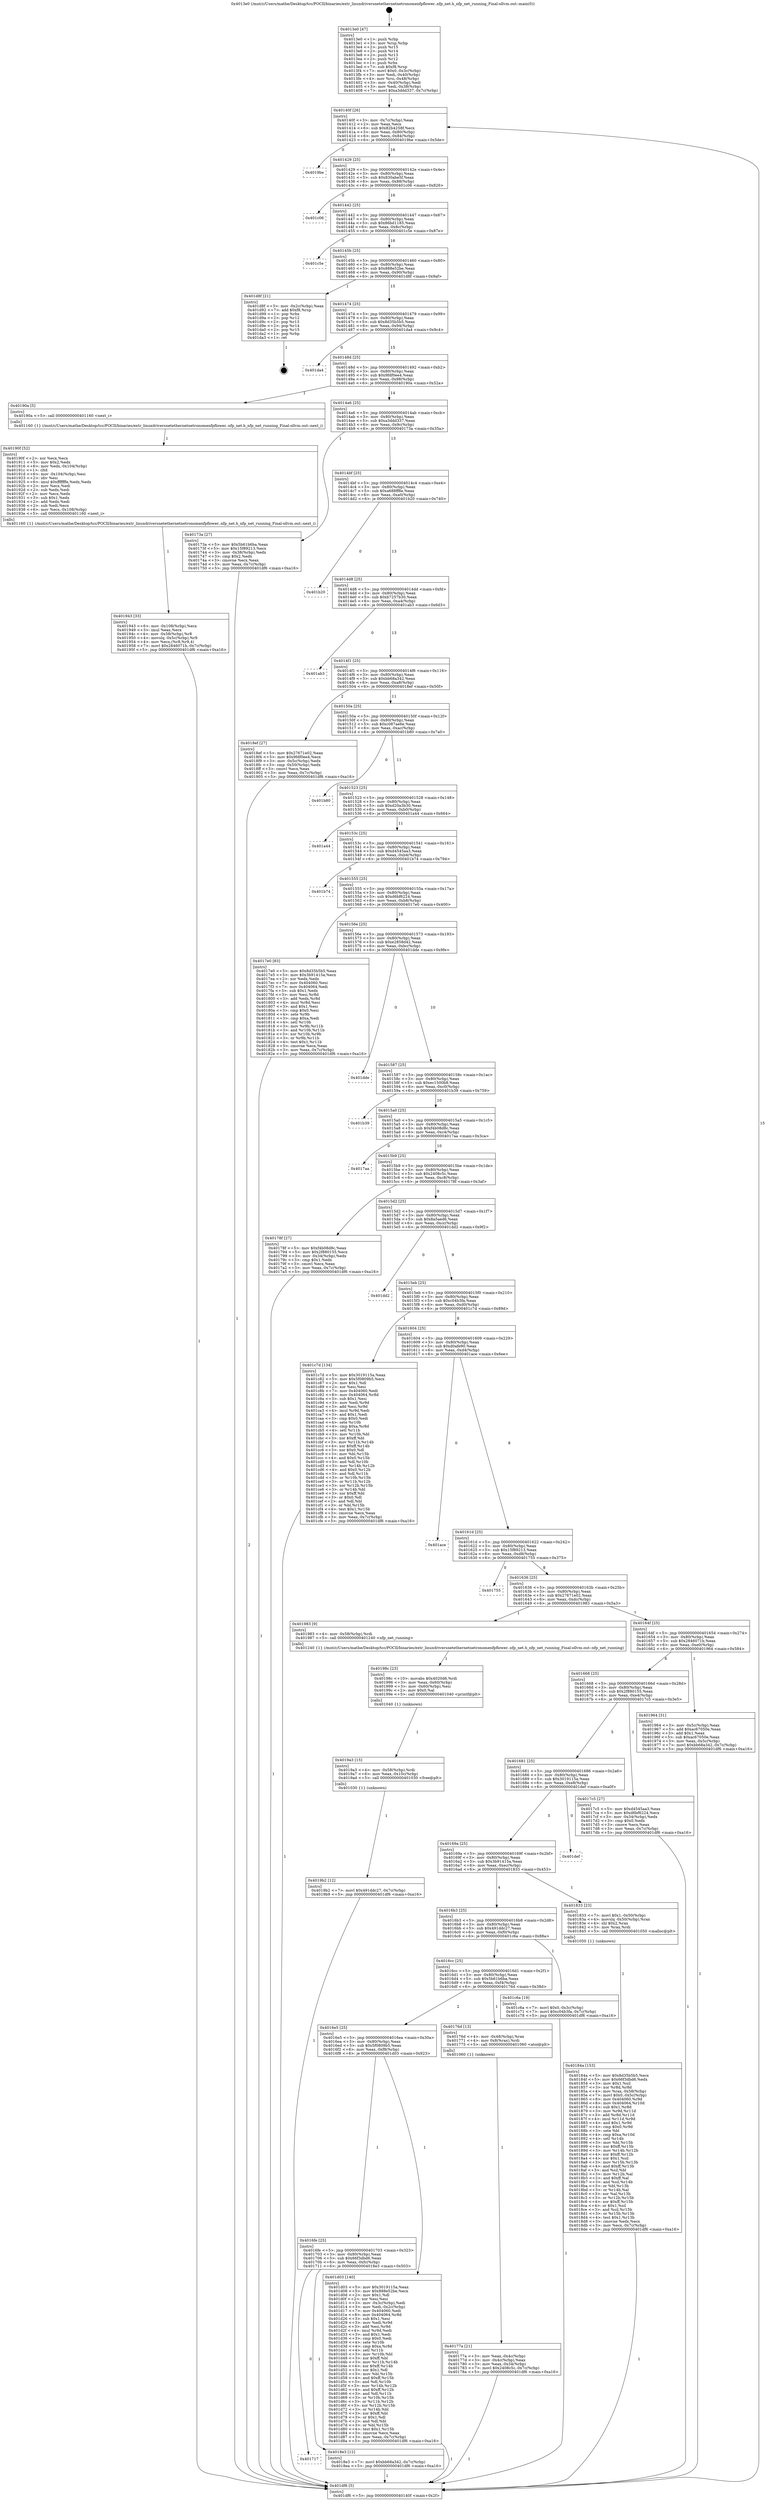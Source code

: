 digraph "0x4013e0" {
  label = "0x4013e0 (/mnt/c/Users/mathe/Desktop/tcc/POCII/binaries/extr_linuxdriversnetethernetnetronomenfpflower..nfp_net.h_nfp_net_running_Final-ollvm.out::main(0))"
  labelloc = "t"
  node[shape=record]

  Entry [label="",width=0.3,height=0.3,shape=circle,fillcolor=black,style=filled]
  "0x40140f" [label="{
     0x40140f [26]\l
     | [instrs]\l
     &nbsp;&nbsp;0x40140f \<+3\>: mov -0x7c(%rbp),%eax\l
     &nbsp;&nbsp;0x401412 \<+2\>: mov %eax,%ecx\l
     &nbsp;&nbsp;0x401414 \<+6\>: sub $0x82b4258f,%ecx\l
     &nbsp;&nbsp;0x40141a \<+3\>: mov %eax,-0x80(%rbp)\l
     &nbsp;&nbsp;0x40141d \<+6\>: mov %ecx,-0x84(%rbp)\l
     &nbsp;&nbsp;0x401423 \<+6\>: je 00000000004019be \<main+0x5de\>\l
  }"]
  "0x4019be" [label="{
     0x4019be\l
  }", style=dashed]
  "0x401429" [label="{
     0x401429 [25]\l
     | [instrs]\l
     &nbsp;&nbsp;0x401429 \<+5\>: jmp 000000000040142e \<main+0x4e\>\l
     &nbsp;&nbsp;0x40142e \<+3\>: mov -0x80(%rbp),%eax\l
     &nbsp;&nbsp;0x401431 \<+5\>: sub $0x830abe5f,%eax\l
     &nbsp;&nbsp;0x401436 \<+6\>: mov %eax,-0x88(%rbp)\l
     &nbsp;&nbsp;0x40143c \<+6\>: je 0000000000401c06 \<main+0x826\>\l
  }"]
  Exit [label="",width=0.3,height=0.3,shape=circle,fillcolor=black,style=filled,peripheries=2]
  "0x401c06" [label="{
     0x401c06\l
  }", style=dashed]
  "0x401442" [label="{
     0x401442 [25]\l
     | [instrs]\l
     &nbsp;&nbsp;0x401442 \<+5\>: jmp 0000000000401447 \<main+0x67\>\l
     &nbsp;&nbsp;0x401447 \<+3\>: mov -0x80(%rbp),%eax\l
     &nbsp;&nbsp;0x40144a \<+5\>: sub $0x86bd1185,%eax\l
     &nbsp;&nbsp;0x40144f \<+6\>: mov %eax,-0x8c(%rbp)\l
     &nbsp;&nbsp;0x401455 \<+6\>: je 0000000000401c5e \<main+0x87e\>\l
  }"]
  "0x4019b2" [label="{
     0x4019b2 [12]\l
     | [instrs]\l
     &nbsp;&nbsp;0x4019b2 \<+7\>: movl $0x491ddc27,-0x7c(%rbp)\l
     &nbsp;&nbsp;0x4019b9 \<+5\>: jmp 0000000000401df6 \<main+0xa16\>\l
  }"]
  "0x401c5e" [label="{
     0x401c5e\l
  }", style=dashed]
  "0x40145b" [label="{
     0x40145b [25]\l
     | [instrs]\l
     &nbsp;&nbsp;0x40145b \<+5\>: jmp 0000000000401460 \<main+0x80\>\l
     &nbsp;&nbsp;0x401460 \<+3\>: mov -0x80(%rbp),%eax\l
     &nbsp;&nbsp;0x401463 \<+5\>: sub $0x888e52be,%eax\l
     &nbsp;&nbsp;0x401468 \<+6\>: mov %eax,-0x90(%rbp)\l
     &nbsp;&nbsp;0x40146e \<+6\>: je 0000000000401d8f \<main+0x9af\>\l
  }"]
  "0x4019a3" [label="{
     0x4019a3 [15]\l
     | [instrs]\l
     &nbsp;&nbsp;0x4019a3 \<+4\>: mov -0x58(%rbp),%rdi\l
     &nbsp;&nbsp;0x4019a7 \<+6\>: mov %eax,-0x10c(%rbp)\l
     &nbsp;&nbsp;0x4019ad \<+5\>: call 0000000000401030 \<free@plt\>\l
     | [calls]\l
     &nbsp;&nbsp;0x401030 \{1\} (unknown)\l
  }"]
  "0x401d8f" [label="{
     0x401d8f [21]\l
     | [instrs]\l
     &nbsp;&nbsp;0x401d8f \<+3\>: mov -0x2c(%rbp),%eax\l
     &nbsp;&nbsp;0x401d92 \<+7\>: add $0xf8,%rsp\l
     &nbsp;&nbsp;0x401d99 \<+1\>: pop %rbx\l
     &nbsp;&nbsp;0x401d9a \<+2\>: pop %r12\l
     &nbsp;&nbsp;0x401d9c \<+2\>: pop %r13\l
     &nbsp;&nbsp;0x401d9e \<+2\>: pop %r14\l
     &nbsp;&nbsp;0x401da0 \<+2\>: pop %r15\l
     &nbsp;&nbsp;0x401da2 \<+1\>: pop %rbp\l
     &nbsp;&nbsp;0x401da3 \<+1\>: ret\l
  }"]
  "0x401474" [label="{
     0x401474 [25]\l
     | [instrs]\l
     &nbsp;&nbsp;0x401474 \<+5\>: jmp 0000000000401479 \<main+0x99\>\l
     &nbsp;&nbsp;0x401479 \<+3\>: mov -0x80(%rbp),%eax\l
     &nbsp;&nbsp;0x40147c \<+5\>: sub $0x8d35b5b5,%eax\l
     &nbsp;&nbsp;0x401481 \<+6\>: mov %eax,-0x94(%rbp)\l
     &nbsp;&nbsp;0x401487 \<+6\>: je 0000000000401da4 \<main+0x9c4\>\l
  }"]
  "0x40198c" [label="{
     0x40198c [23]\l
     | [instrs]\l
     &nbsp;&nbsp;0x40198c \<+10\>: movabs $0x4020d6,%rdi\l
     &nbsp;&nbsp;0x401996 \<+3\>: mov %eax,-0x60(%rbp)\l
     &nbsp;&nbsp;0x401999 \<+3\>: mov -0x60(%rbp),%esi\l
     &nbsp;&nbsp;0x40199c \<+2\>: mov $0x0,%al\l
     &nbsp;&nbsp;0x40199e \<+5\>: call 0000000000401040 \<printf@plt\>\l
     | [calls]\l
     &nbsp;&nbsp;0x401040 \{1\} (unknown)\l
  }"]
  "0x401da4" [label="{
     0x401da4\l
  }", style=dashed]
  "0x40148d" [label="{
     0x40148d [25]\l
     | [instrs]\l
     &nbsp;&nbsp;0x40148d \<+5\>: jmp 0000000000401492 \<main+0xb2\>\l
     &nbsp;&nbsp;0x401492 \<+3\>: mov -0x80(%rbp),%eax\l
     &nbsp;&nbsp;0x401495 \<+5\>: sub $0x9fdf0ee4,%eax\l
     &nbsp;&nbsp;0x40149a \<+6\>: mov %eax,-0x98(%rbp)\l
     &nbsp;&nbsp;0x4014a0 \<+6\>: je 000000000040190a \<main+0x52a\>\l
  }"]
  "0x401943" [label="{
     0x401943 [33]\l
     | [instrs]\l
     &nbsp;&nbsp;0x401943 \<+6\>: mov -0x108(%rbp),%ecx\l
     &nbsp;&nbsp;0x401949 \<+3\>: imul %eax,%ecx\l
     &nbsp;&nbsp;0x40194c \<+4\>: mov -0x58(%rbp),%r8\l
     &nbsp;&nbsp;0x401950 \<+4\>: movslq -0x5c(%rbp),%r9\l
     &nbsp;&nbsp;0x401954 \<+4\>: mov %ecx,(%r8,%r9,4)\l
     &nbsp;&nbsp;0x401958 \<+7\>: movl $0x2846071b,-0x7c(%rbp)\l
     &nbsp;&nbsp;0x40195f \<+5\>: jmp 0000000000401df6 \<main+0xa16\>\l
  }"]
  "0x40190a" [label="{
     0x40190a [5]\l
     | [instrs]\l
     &nbsp;&nbsp;0x40190a \<+5\>: call 0000000000401160 \<next_i\>\l
     | [calls]\l
     &nbsp;&nbsp;0x401160 \{1\} (/mnt/c/Users/mathe/Desktop/tcc/POCII/binaries/extr_linuxdriversnetethernetnetronomenfpflower..nfp_net.h_nfp_net_running_Final-ollvm.out::next_i)\l
  }"]
  "0x4014a6" [label="{
     0x4014a6 [25]\l
     | [instrs]\l
     &nbsp;&nbsp;0x4014a6 \<+5\>: jmp 00000000004014ab \<main+0xcb\>\l
     &nbsp;&nbsp;0x4014ab \<+3\>: mov -0x80(%rbp),%eax\l
     &nbsp;&nbsp;0x4014ae \<+5\>: sub $0xa3ddd337,%eax\l
     &nbsp;&nbsp;0x4014b3 \<+6\>: mov %eax,-0x9c(%rbp)\l
     &nbsp;&nbsp;0x4014b9 \<+6\>: je 000000000040173a \<main+0x35a\>\l
  }"]
  "0x40190f" [label="{
     0x40190f [52]\l
     | [instrs]\l
     &nbsp;&nbsp;0x40190f \<+2\>: xor %ecx,%ecx\l
     &nbsp;&nbsp;0x401911 \<+5\>: mov $0x2,%edx\l
     &nbsp;&nbsp;0x401916 \<+6\>: mov %edx,-0x104(%rbp)\l
     &nbsp;&nbsp;0x40191c \<+1\>: cltd\l
     &nbsp;&nbsp;0x40191d \<+6\>: mov -0x104(%rbp),%esi\l
     &nbsp;&nbsp;0x401923 \<+2\>: idiv %esi\l
     &nbsp;&nbsp;0x401925 \<+6\>: imul $0xfffffffe,%edx,%edx\l
     &nbsp;&nbsp;0x40192b \<+2\>: mov %ecx,%edi\l
     &nbsp;&nbsp;0x40192d \<+2\>: sub %edx,%edi\l
     &nbsp;&nbsp;0x40192f \<+2\>: mov %ecx,%edx\l
     &nbsp;&nbsp;0x401931 \<+3\>: sub $0x1,%edx\l
     &nbsp;&nbsp;0x401934 \<+2\>: add %edx,%edi\l
     &nbsp;&nbsp;0x401936 \<+2\>: sub %edi,%ecx\l
     &nbsp;&nbsp;0x401938 \<+6\>: mov %ecx,-0x108(%rbp)\l
     &nbsp;&nbsp;0x40193e \<+5\>: call 0000000000401160 \<next_i\>\l
     | [calls]\l
     &nbsp;&nbsp;0x401160 \{1\} (/mnt/c/Users/mathe/Desktop/tcc/POCII/binaries/extr_linuxdriversnetethernetnetronomenfpflower..nfp_net.h_nfp_net_running_Final-ollvm.out::next_i)\l
  }"]
  "0x40173a" [label="{
     0x40173a [27]\l
     | [instrs]\l
     &nbsp;&nbsp;0x40173a \<+5\>: mov $0x5b61b6ba,%eax\l
     &nbsp;&nbsp;0x40173f \<+5\>: mov $0x15f89213,%ecx\l
     &nbsp;&nbsp;0x401744 \<+3\>: mov -0x38(%rbp),%edx\l
     &nbsp;&nbsp;0x401747 \<+3\>: cmp $0x2,%edx\l
     &nbsp;&nbsp;0x40174a \<+3\>: cmovne %ecx,%eax\l
     &nbsp;&nbsp;0x40174d \<+3\>: mov %eax,-0x7c(%rbp)\l
     &nbsp;&nbsp;0x401750 \<+5\>: jmp 0000000000401df6 \<main+0xa16\>\l
  }"]
  "0x4014bf" [label="{
     0x4014bf [25]\l
     | [instrs]\l
     &nbsp;&nbsp;0x4014bf \<+5\>: jmp 00000000004014c4 \<main+0xe4\>\l
     &nbsp;&nbsp;0x4014c4 \<+3\>: mov -0x80(%rbp),%eax\l
     &nbsp;&nbsp;0x4014c7 \<+5\>: sub $0xa688ff8e,%eax\l
     &nbsp;&nbsp;0x4014cc \<+6\>: mov %eax,-0xa0(%rbp)\l
     &nbsp;&nbsp;0x4014d2 \<+6\>: je 0000000000401b20 \<main+0x740\>\l
  }"]
  "0x401df6" [label="{
     0x401df6 [5]\l
     | [instrs]\l
     &nbsp;&nbsp;0x401df6 \<+5\>: jmp 000000000040140f \<main+0x2f\>\l
  }"]
  "0x4013e0" [label="{
     0x4013e0 [47]\l
     | [instrs]\l
     &nbsp;&nbsp;0x4013e0 \<+1\>: push %rbp\l
     &nbsp;&nbsp;0x4013e1 \<+3\>: mov %rsp,%rbp\l
     &nbsp;&nbsp;0x4013e4 \<+2\>: push %r15\l
     &nbsp;&nbsp;0x4013e6 \<+2\>: push %r14\l
     &nbsp;&nbsp;0x4013e8 \<+2\>: push %r13\l
     &nbsp;&nbsp;0x4013ea \<+2\>: push %r12\l
     &nbsp;&nbsp;0x4013ec \<+1\>: push %rbx\l
     &nbsp;&nbsp;0x4013ed \<+7\>: sub $0xf8,%rsp\l
     &nbsp;&nbsp;0x4013f4 \<+7\>: movl $0x0,-0x3c(%rbp)\l
     &nbsp;&nbsp;0x4013fb \<+3\>: mov %edi,-0x40(%rbp)\l
     &nbsp;&nbsp;0x4013fe \<+4\>: mov %rsi,-0x48(%rbp)\l
     &nbsp;&nbsp;0x401402 \<+3\>: mov -0x40(%rbp),%edi\l
     &nbsp;&nbsp;0x401405 \<+3\>: mov %edi,-0x38(%rbp)\l
     &nbsp;&nbsp;0x401408 \<+7\>: movl $0xa3ddd337,-0x7c(%rbp)\l
  }"]
  "0x401717" [label="{
     0x401717\l
  }", style=dashed]
  "0x401b20" [label="{
     0x401b20\l
  }", style=dashed]
  "0x4014d8" [label="{
     0x4014d8 [25]\l
     | [instrs]\l
     &nbsp;&nbsp;0x4014d8 \<+5\>: jmp 00000000004014dd \<main+0xfd\>\l
     &nbsp;&nbsp;0x4014dd \<+3\>: mov -0x80(%rbp),%eax\l
     &nbsp;&nbsp;0x4014e0 \<+5\>: sub $0xb7257b30,%eax\l
     &nbsp;&nbsp;0x4014e5 \<+6\>: mov %eax,-0xa4(%rbp)\l
     &nbsp;&nbsp;0x4014eb \<+6\>: je 0000000000401ab3 \<main+0x6d3\>\l
  }"]
  "0x4018e3" [label="{
     0x4018e3 [12]\l
     | [instrs]\l
     &nbsp;&nbsp;0x4018e3 \<+7\>: movl $0xbb68a342,-0x7c(%rbp)\l
     &nbsp;&nbsp;0x4018ea \<+5\>: jmp 0000000000401df6 \<main+0xa16\>\l
  }"]
  "0x401ab3" [label="{
     0x401ab3\l
  }", style=dashed]
  "0x4014f1" [label="{
     0x4014f1 [25]\l
     | [instrs]\l
     &nbsp;&nbsp;0x4014f1 \<+5\>: jmp 00000000004014f6 \<main+0x116\>\l
     &nbsp;&nbsp;0x4014f6 \<+3\>: mov -0x80(%rbp),%eax\l
     &nbsp;&nbsp;0x4014f9 \<+5\>: sub $0xbb68a342,%eax\l
     &nbsp;&nbsp;0x4014fe \<+6\>: mov %eax,-0xa8(%rbp)\l
     &nbsp;&nbsp;0x401504 \<+6\>: je 00000000004018ef \<main+0x50f\>\l
  }"]
  "0x4016fe" [label="{
     0x4016fe [25]\l
     | [instrs]\l
     &nbsp;&nbsp;0x4016fe \<+5\>: jmp 0000000000401703 \<main+0x323\>\l
     &nbsp;&nbsp;0x401703 \<+3\>: mov -0x80(%rbp),%eax\l
     &nbsp;&nbsp;0x401706 \<+5\>: sub $0x66f3dbd6,%eax\l
     &nbsp;&nbsp;0x40170b \<+6\>: mov %eax,-0xfc(%rbp)\l
     &nbsp;&nbsp;0x401711 \<+6\>: je 00000000004018e3 \<main+0x503\>\l
  }"]
  "0x4018ef" [label="{
     0x4018ef [27]\l
     | [instrs]\l
     &nbsp;&nbsp;0x4018ef \<+5\>: mov $0x27671e02,%eax\l
     &nbsp;&nbsp;0x4018f4 \<+5\>: mov $0x9fdf0ee4,%ecx\l
     &nbsp;&nbsp;0x4018f9 \<+3\>: mov -0x5c(%rbp),%edx\l
     &nbsp;&nbsp;0x4018fc \<+3\>: cmp -0x50(%rbp),%edx\l
     &nbsp;&nbsp;0x4018ff \<+3\>: cmovl %ecx,%eax\l
     &nbsp;&nbsp;0x401902 \<+3\>: mov %eax,-0x7c(%rbp)\l
     &nbsp;&nbsp;0x401905 \<+5\>: jmp 0000000000401df6 \<main+0xa16\>\l
  }"]
  "0x40150a" [label="{
     0x40150a [25]\l
     | [instrs]\l
     &nbsp;&nbsp;0x40150a \<+5\>: jmp 000000000040150f \<main+0x12f\>\l
     &nbsp;&nbsp;0x40150f \<+3\>: mov -0x80(%rbp),%eax\l
     &nbsp;&nbsp;0x401512 \<+5\>: sub $0xc087ae6e,%eax\l
     &nbsp;&nbsp;0x401517 \<+6\>: mov %eax,-0xac(%rbp)\l
     &nbsp;&nbsp;0x40151d \<+6\>: je 0000000000401b80 \<main+0x7a0\>\l
  }"]
  "0x401d03" [label="{
     0x401d03 [140]\l
     | [instrs]\l
     &nbsp;&nbsp;0x401d03 \<+5\>: mov $0x3019115a,%eax\l
     &nbsp;&nbsp;0x401d08 \<+5\>: mov $0x888e52be,%ecx\l
     &nbsp;&nbsp;0x401d0d \<+2\>: mov $0x1,%dl\l
     &nbsp;&nbsp;0x401d0f \<+2\>: xor %esi,%esi\l
     &nbsp;&nbsp;0x401d11 \<+3\>: mov -0x3c(%rbp),%edi\l
     &nbsp;&nbsp;0x401d14 \<+3\>: mov %edi,-0x2c(%rbp)\l
     &nbsp;&nbsp;0x401d17 \<+7\>: mov 0x404060,%edi\l
     &nbsp;&nbsp;0x401d1e \<+8\>: mov 0x404064,%r8d\l
     &nbsp;&nbsp;0x401d26 \<+3\>: sub $0x1,%esi\l
     &nbsp;&nbsp;0x401d29 \<+3\>: mov %edi,%r9d\l
     &nbsp;&nbsp;0x401d2c \<+3\>: add %esi,%r9d\l
     &nbsp;&nbsp;0x401d2f \<+4\>: imul %r9d,%edi\l
     &nbsp;&nbsp;0x401d33 \<+3\>: and $0x1,%edi\l
     &nbsp;&nbsp;0x401d36 \<+3\>: cmp $0x0,%edi\l
     &nbsp;&nbsp;0x401d39 \<+4\>: sete %r10b\l
     &nbsp;&nbsp;0x401d3d \<+4\>: cmp $0xa,%r8d\l
     &nbsp;&nbsp;0x401d41 \<+4\>: setl %r11b\l
     &nbsp;&nbsp;0x401d45 \<+3\>: mov %r10b,%bl\l
     &nbsp;&nbsp;0x401d48 \<+3\>: xor $0xff,%bl\l
     &nbsp;&nbsp;0x401d4b \<+3\>: mov %r11b,%r14b\l
     &nbsp;&nbsp;0x401d4e \<+4\>: xor $0xff,%r14b\l
     &nbsp;&nbsp;0x401d52 \<+3\>: xor $0x1,%dl\l
     &nbsp;&nbsp;0x401d55 \<+3\>: mov %bl,%r15b\l
     &nbsp;&nbsp;0x401d58 \<+4\>: and $0xff,%r15b\l
     &nbsp;&nbsp;0x401d5c \<+3\>: and %dl,%r10b\l
     &nbsp;&nbsp;0x401d5f \<+3\>: mov %r14b,%r12b\l
     &nbsp;&nbsp;0x401d62 \<+4\>: and $0xff,%r12b\l
     &nbsp;&nbsp;0x401d66 \<+3\>: and %dl,%r11b\l
     &nbsp;&nbsp;0x401d69 \<+3\>: or %r10b,%r15b\l
     &nbsp;&nbsp;0x401d6c \<+3\>: or %r11b,%r12b\l
     &nbsp;&nbsp;0x401d6f \<+3\>: xor %r12b,%r15b\l
     &nbsp;&nbsp;0x401d72 \<+3\>: or %r14b,%bl\l
     &nbsp;&nbsp;0x401d75 \<+3\>: xor $0xff,%bl\l
     &nbsp;&nbsp;0x401d78 \<+3\>: or $0x1,%dl\l
     &nbsp;&nbsp;0x401d7b \<+2\>: and %dl,%bl\l
     &nbsp;&nbsp;0x401d7d \<+3\>: or %bl,%r15b\l
     &nbsp;&nbsp;0x401d80 \<+4\>: test $0x1,%r15b\l
     &nbsp;&nbsp;0x401d84 \<+3\>: cmovne %ecx,%eax\l
     &nbsp;&nbsp;0x401d87 \<+3\>: mov %eax,-0x7c(%rbp)\l
     &nbsp;&nbsp;0x401d8a \<+5\>: jmp 0000000000401df6 \<main+0xa16\>\l
  }"]
  "0x401b80" [label="{
     0x401b80\l
  }", style=dashed]
  "0x401523" [label="{
     0x401523 [25]\l
     | [instrs]\l
     &nbsp;&nbsp;0x401523 \<+5\>: jmp 0000000000401528 \<main+0x148\>\l
     &nbsp;&nbsp;0x401528 \<+3\>: mov -0x80(%rbp),%eax\l
     &nbsp;&nbsp;0x40152b \<+5\>: sub $0xd20a3b30,%eax\l
     &nbsp;&nbsp;0x401530 \<+6\>: mov %eax,-0xb0(%rbp)\l
     &nbsp;&nbsp;0x401536 \<+6\>: je 0000000000401a44 \<main+0x664\>\l
  }"]
  "0x40184a" [label="{
     0x40184a [153]\l
     | [instrs]\l
     &nbsp;&nbsp;0x40184a \<+5\>: mov $0x8d35b5b5,%ecx\l
     &nbsp;&nbsp;0x40184f \<+5\>: mov $0x66f3dbd6,%edx\l
     &nbsp;&nbsp;0x401854 \<+3\>: mov $0x1,%sil\l
     &nbsp;&nbsp;0x401857 \<+3\>: xor %r8d,%r8d\l
     &nbsp;&nbsp;0x40185a \<+4\>: mov %rax,-0x58(%rbp)\l
     &nbsp;&nbsp;0x40185e \<+7\>: movl $0x0,-0x5c(%rbp)\l
     &nbsp;&nbsp;0x401865 \<+8\>: mov 0x404060,%r9d\l
     &nbsp;&nbsp;0x40186d \<+8\>: mov 0x404064,%r10d\l
     &nbsp;&nbsp;0x401875 \<+4\>: sub $0x1,%r8d\l
     &nbsp;&nbsp;0x401879 \<+3\>: mov %r9d,%r11d\l
     &nbsp;&nbsp;0x40187c \<+3\>: add %r8d,%r11d\l
     &nbsp;&nbsp;0x40187f \<+4\>: imul %r11d,%r9d\l
     &nbsp;&nbsp;0x401883 \<+4\>: and $0x1,%r9d\l
     &nbsp;&nbsp;0x401887 \<+4\>: cmp $0x0,%r9d\l
     &nbsp;&nbsp;0x40188b \<+3\>: sete %bl\l
     &nbsp;&nbsp;0x40188e \<+4\>: cmp $0xa,%r10d\l
     &nbsp;&nbsp;0x401892 \<+4\>: setl %r14b\l
     &nbsp;&nbsp;0x401896 \<+3\>: mov %bl,%r15b\l
     &nbsp;&nbsp;0x401899 \<+4\>: xor $0xff,%r15b\l
     &nbsp;&nbsp;0x40189d \<+3\>: mov %r14b,%r12b\l
     &nbsp;&nbsp;0x4018a0 \<+4\>: xor $0xff,%r12b\l
     &nbsp;&nbsp;0x4018a4 \<+4\>: xor $0x1,%sil\l
     &nbsp;&nbsp;0x4018a8 \<+3\>: mov %r15b,%r13b\l
     &nbsp;&nbsp;0x4018ab \<+4\>: and $0xff,%r13b\l
     &nbsp;&nbsp;0x4018af \<+3\>: and %sil,%bl\l
     &nbsp;&nbsp;0x4018b2 \<+3\>: mov %r12b,%al\l
     &nbsp;&nbsp;0x4018b5 \<+2\>: and $0xff,%al\l
     &nbsp;&nbsp;0x4018b7 \<+3\>: and %sil,%r14b\l
     &nbsp;&nbsp;0x4018ba \<+3\>: or %bl,%r13b\l
     &nbsp;&nbsp;0x4018bd \<+3\>: or %r14b,%al\l
     &nbsp;&nbsp;0x4018c0 \<+3\>: xor %al,%r13b\l
     &nbsp;&nbsp;0x4018c3 \<+3\>: or %r12b,%r15b\l
     &nbsp;&nbsp;0x4018c6 \<+4\>: xor $0xff,%r15b\l
     &nbsp;&nbsp;0x4018ca \<+4\>: or $0x1,%sil\l
     &nbsp;&nbsp;0x4018ce \<+3\>: and %sil,%r15b\l
     &nbsp;&nbsp;0x4018d1 \<+3\>: or %r15b,%r13b\l
     &nbsp;&nbsp;0x4018d4 \<+4\>: test $0x1,%r13b\l
     &nbsp;&nbsp;0x4018d8 \<+3\>: cmovne %edx,%ecx\l
     &nbsp;&nbsp;0x4018db \<+3\>: mov %ecx,-0x7c(%rbp)\l
     &nbsp;&nbsp;0x4018de \<+5\>: jmp 0000000000401df6 \<main+0xa16\>\l
  }"]
  "0x401a44" [label="{
     0x401a44\l
  }", style=dashed]
  "0x40153c" [label="{
     0x40153c [25]\l
     | [instrs]\l
     &nbsp;&nbsp;0x40153c \<+5\>: jmp 0000000000401541 \<main+0x161\>\l
     &nbsp;&nbsp;0x401541 \<+3\>: mov -0x80(%rbp),%eax\l
     &nbsp;&nbsp;0x401544 \<+5\>: sub $0xd4545aa3,%eax\l
     &nbsp;&nbsp;0x401549 \<+6\>: mov %eax,-0xb4(%rbp)\l
     &nbsp;&nbsp;0x40154f \<+6\>: je 0000000000401b74 \<main+0x794\>\l
  }"]
  "0x40177a" [label="{
     0x40177a [21]\l
     | [instrs]\l
     &nbsp;&nbsp;0x40177a \<+3\>: mov %eax,-0x4c(%rbp)\l
     &nbsp;&nbsp;0x40177d \<+3\>: mov -0x4c(%rbp),%eax\l
     &nbsp;&nbsp;0x401780 \<+3\>: mov %eax,-0x34(%rbp)\l
     &nbsp;&nbsp;0x401783 \<+7\>: movl $0x2408c5c,-0x7c(%rbp)\l
     &nbsp;&nbsp;0x40178a \<+5\>: jmp 0000000000401df6 \<main+0xa16\>\l
  }"]
  "0x401b74" [label="{
     0x401b74\l
  }", style=dashed]
  "0x401555" [label="{
     0x401555 [25]\l
     | [instrs]\l
     &nbsp;&nbsp;0x401555 \<+5\>: jmp 000000000040155a \<main+0x17a\>\l
     &nbsp;&nbsp;0x40155a \<+3\>: mov -0x80(%rbp),%eax\l
     &nbsp;&nbsp;0x40155d \<+5\>: sub $0xd6bf6224,%eax\l
     &nbsp;&nbsp;0x401562 \<+6\>: mov %eax,-0xb8(%rbp)\l
     &nbsp;&nbsp;0x401568 \<+6\>: je 00000000004017e0 \<main+0x400\>\l
  }"]
  "0x4016e5" [label="{
     0x4016e5 [25]\l
     | [instrs]\l
     &nbsp;&nbsp;0x4016e5 \<+5\>: jmp 00000000004016ea \<main+0x30a\>\l
     &nbsp;&nbsp;0x4016ea \<+3\>: mov -0x80(%rbp),%eax\l
     &nbsp;&nbsp;0x4016ed \<+5\>: sub $0x5f0809b5,%eax\l
     &nbsp;&nbsp;0x4016f2 \<+6\>: mov %eax,-0xf8(%rbp)\l
     &nbsp;&nbsp;0x4016f8 \<+6\>: je 0000000000401d03 \<main+0x923\>\l
  }"]
  "0x4017e0" [label="{
     0x4017e0 [83]\l
     | [instrs]\l
     &nbsp;&nbsp;0x4017e0 \<+5\>: mov $0x8d35b5b5,%eax\l
     &nbsp;&nbsp;0x4017e5 \<+5\>: mov $0x3b91415a,%ecx\l
     &nbsp;&nbsp;0x4017ea \<+2\>: xor %edx,%edx\l
     &nbsp;&nbsp;0x4017ec \<+7\>: mov 0x404060,%esi\l
     &nbsp;&nbsp;0x4017f3 \<+7\>: mov 0x404064,%edi\l
     &nbsp;&nbsp;0x4017fa \<+3\>: sub $0x1,%edx\l
     &nbsp;&nbsp;0x4017fd \<+3\>: mov %esi,%r8d\l
     &nbsp;&nbsp;0x401800 \<+3\>: add %edx,%r8d\l
     &nbsp;&nbsp;0x401803 \<+4\>: imul %r8d,%esi\l
     &nbsp;&nbsp;0x401807 \<+3\>: and $0x1,%esi\l
     &nbsp;&nbsp;0x40180a \<+3\>: cmp $0x0,%esi\l
     &nbsp;&nbsp;0x40180d \<+4\>: sete %r9b\l
     &nbsp;&nbsp;0x401811 \<+3\>: cmp $0xa,%edi\l
     &nbsp;&nbsp;0x401814 \<+4\>: setl %r10b\l
     &nbsp;&nbsp;0x401818 \<+3\>: mov %r9b,%r11b\l
     &nbsp;&nbsp;0x40181b \<+3\>: and %r10b,%r11b\l
     &nbsp;&nbsp;0x40181e \<+3\>: xor %r10b,%r9b\l
     &nbsp;&nbsp;0x401821 \<+3\>: or %r9b,%r11b\l
     &nbsp;&nbsp;0x401824 \<+4\>: test $0x1,%r11b\l
     &nbsp;&nbsp;0x401828 \<+3\>: cmovne %ecx,%eax\l
     &nbsp;&nbsp;0x40182b \<+3\>: mov %eax,-0x7c(%rbp)\l
     &nbsp;&nbsp;0x40182e \<+5\>: jmp 0000000000401df6 \<main+0xa16\>\l
  }"]
  "0x40156e" [label="{
     0x40156e [25]\l
     | [instrs]\l
     &nbsp;&nbsp;0x40156e \<+5\>: jmp 0000000000401573 \<main+0x193\>\l
     &nbsp;&nbsp;0x401573 \<+3\>: mov -0x80(%rbp),%eax\l
     &nbsp;&nbsp;0x401576 \<+5\>: sub $0xe2858d42,%eax\l
     &nbsp;&nbsp;0x40157b \<+6\>: mov %eax,-0xbc(%rbp)\l
     &nbsp;&nbsp;0x401581 \<+6\>: je 0000000000401dde \<main+0x9fe\>\l
  }"]
  "0x40176d" [label="{
     0x40176d [13]\l
     | [instrs]\l
     &nbsp;&nbsp;0x40176d \<+4\>: mov -0x48(%rbp),%rax\l
     &nbsp;&nbsp;0x401771 \<+4\>: mov 0x8(%rax),%rdi\l
     &nbsp;&nbsp;0x401775 \<+5\>: call 0000000000401060 \<atoi@plt\>\l
     | [calls]\l
     &nbsp;&nbsp;0x401060 \{1\} (unknown)\l
  }"]
  "0x401dde" [label="{
     0x401dde\l
  }", style=dashed]
  "0x401587" [label="{
     0x401587 [25]\l
     | [instrs]\l
     &nbsp;&nbsp;0x401587 \<+5\>: jmp 000000000040158c \<main+0x1ac\>\l
     &nbsp;&nbsp;0x40158c \<+3\>: mov -0x80(%rbp),%eax\l
     &nbsp;&nbsp;0x40158f \<+5\>: sub $0xec1500b8,%eax\l
     &nbsp;&nbsp;0x401594 \<+6\>: mov %eax,-0xc0(%rbp)\l
     &nbsp;&nbsp;0x40159a \<+6\>: je 0000000000401b39 \<main+0x759\>\l
  }"]
  "0x4016cc" [label="{
     0x4016cc [25]\l
     | [instrs]\l
     &nbsp;&nbsp;0x4016cc \<+5\>: jmp 00000000004016d1 \<main+0x2f1\>\l
     &nbsp;&nbsp;0x4016d1 \<+3\>: mov -0x80(%rbp),%eax\l
     &nbsp;&nbsp;0x4016d4 \<+5\>: sub $0x5b61b6ba,%eax\l
     &nbsp;&nbsp;0x4016d9 \<+6\>: mov %eax,-0xf4(%rbp)\l
     &nbsp;&nbsp;0x4016df \<+6\>: je 000000000040176d \<main+0x38d\>\l
  }"]
  "0x401b39" [label="{
     0x401b39\l
  }", style=dashed]
  "0x4015a0" [label="{
     0x4015a0 [25]\l
     | [instrs]\l
     &nbsp;&nbsp;0x4015a0 \<+5\>: jmp 00000000004015a5 \<main+0x1c5\>\l
     &nbsp;&nbsp;0x4015a5 \<+3\>: mov -0x80(%rbp),%eax\l
     &nbsp;&nbsp;0x4015a8 \<+5\>: sub $0xf4b08d8c,%eax\l
     &nbsp;&nbsp;0x4015ad \<+6\>: mov %eax,-0xc4(%rbp)\l
     &nbsp;&nbsp;0x4015b3 \<+6\>: je 00000000004017aa \<main+0x3ca\>\l
  }"]
  "0x401c6a" [label="{
     0x401c6a [19]\l
     | [instrs]\l
     &nbsp;&nbsp;0x401c6a \<+7\>: movl $0x0,-0x3c(%rbp)\l
     &nbsp;&nbsp;0x401c71 \<+7\>: movl $0xc04b3fa,-0x7c(%rbp)\l
     &nbsp;&nbsp;0x401c78 \<+5\>: jmp 0000000000401df6 \<main+0xa16\>\l
  }"]
  "0x4017aa" [label="{
     0x4017aa\l
  }", style=dashed]
  "0x4015b9" [label="{
     0x4015b9 [25]\l
     | [instrs]\l
     &nbsp;&nbsp;0x4015b9 \<+5\>: jmp 00000000004015be \<main+0x1de\>\l
     &nbsp;&nbsp;0x4015be \<+3\>: mov -0x80(%rbp),%eax\l
     &nbsp;&nbsp;0x4015c1 \<+5\>: sub $0x2408c5c,%eax\l
     &nbsp;&nbsp;0x4015c6 \<+6\>: mov %eax,-0xc8(%rbp)\l
     &nbsp;&nbsp;0x4015cc \<+6\>: je 000000000040178f \<main+0x3af\>\l
  }"]
  "0x4016b3" [label="{
     0x4016b3 [25]\l
     | [instrs]\l
     &nbsp;&nbsp;0x4016b3 \<+5\>: jmp 00000000004016b8 \<main+0x2d8\>\l
     &nbsp;&nbsp;0x4016b8 \<+3\>: mov -0x80(%rbp),%eax\l
     &nbsp;&nbsp;0x4016bb \<+5\>: sub $0x491ddc27,%eax\l
     &nbsp;&nbsp;0x4016c0 \<+6\>: mov %eax,-0xf0(%rbp)\l
     &nbsp;&nbsp;0x4016c6 \<+6\>: je 0000000000401c6a \<main+0x88a\>\l
  }"]
  "0x40178f" [label="{
     0x40178f [27]\l
     | [instrs]\l
     &nbsp;&nbsp;0x40178f \<+5\>: mov $0xf4b08d8c,%eax\l
     &nbsp;&nbsp;0x401794 \<+5\>: mov $0x2f880155,%ecx\l
     &nbsp;&nbsp;0x401799 \<+3\>: mov -0x34(%rbp),%edx\l
     &nbsp;&nbsp;0x40179c \<+3\>: cmp $0x1,%edx\l
     &nbsp;&nbsp;0x40179f \<+3\>: cmovl %ecx,%eax\l
     &nbsp;&nbsp;0x4017a2 \<+3\>: mov %eax,-0x7c(%rbp)\l
     &nbsp;&nbsp;0x4017a5 \<+5\>: jmp 0000000000401df6 \<main+0xa16\>\l
  }"]
  "0x4015d2" [label="{
     0x4015d2 [25]\l
     | [instrs]\l
     &nbsp;&nbsp;0x4015d2 \<+5\>: jmp 00000000004015d7 \<main+0x1f7\>\l
     &nbsp;&nbsp;0x4015d7 \<+3\>: mov -0x80(%rbp),%eax\l
     &nbsp;&nbsp;0x4015da \<+5\>: sub $0x8a5aed6,%eax\l
     &nbsp;&nbsp;0x4015df \<+6\>: mov %eax,-0xcc(%rbp)\l
     &nbsp;&nbsp;0x4015e5 \<+6\>: je 0000000000401dd2 \<main+0x9f2\>\l
  }"]
  "0x401833" [label="{
     0x401833 [23]\l
     | [instrs]\l
     &nbsp;&nbsp;0x401833 \<+7\>: movl $0x1,-0x50(%rbp)\l
     &nbsp;&nbsp;0x40183a \<+4\>: movslq -0x50(%rbp),%rax\l
     &nbsp;&nbsp;0x40183e \<+4\>: shl $0x2,%rax\l
     &nbsp;&nbsp;0x401842 \<+3\>: mov %rax,%rdi\l
     &nbsp;&nbsp;0x401845 \<+5\>: call 0000000000401050 \<malloc@plt\>\l
     | [calls]\l
     &nbsp;&nbsp;0x401050 \{1\} (unknown)\l
  }"]
  "0x401dd2" [label="{
     0x401dd2\l
  }", style=dashed]
  "0x4015eb" [label="{
     0x4015eb [25]\l
     | [instrs]\l
     &nbsp;&nbsp;0x4015eb \<+5\>: jmp 00000000004015f0 \<main+0x210\>\l
     &nbsp;&nbsp;0x4015f0 \<+3\>: mov -0x80(%rbp),%eax\l
     &nbsp;&nbsp;0x4015f3 \<+5\>: sub $0xc04b3fa,%eax\l
     &nbsp;&nbsp;0x4015f8 \<+6\>: mov %eax,-0xd0(%rbp)\l
     &nbsp;&nbsp;0x4015fe \<+6\>: je 0000000000401c7d \<main+0x89d\>\l
  }"]
  "0x40169a" [label="{
     0x40169a [25]\l
     | [instrs]\l
     &nbsp;&nbsp;0x40169a \<+5\>: jmp 000000000040169f \<main+0x2bf\>\l
     &nbsp;&nbsp;0x40169f \<+3\>: mov -0x80(%rbp),%eax\l
     &nbsp;&nbsp;0x4016a2 \<+5\>: sub $0x3b91415a,%eax\l
     &nbsp;&nbsp;0x4016a7 \<+6\>: mov %eax,-0xec(%rbp)\l
     &nbsp;&nbsp;0x4016ad \<+6\>: je 0000000000401833 \<main+0x453\>\l
  }"]
  "0x401c7d" [label="{
     0x401c7d [134]\l
     | [instrs]\l
     &nbsp;&nbsp;0x401c7d \<+5\>: mov $0x3019115a,%eax\l
     &nbsp;&nbsp;0x401c82 \<+5\>: mov $0x5f0809b5,%ecx\l
     &nbsp;&nbsp;0x401c87 \<+2\>: mov $0x1,%dl\l
     &nbsp;&nbsp;0x401c89 \<+2\>: xor %esi,%esi\l
     &nbsp;&nbsp;0x401c8b \<+7\>: mov 0x404060,%edi\l
     &nbsp;&nbsp;0x401c92 \<+8\>: mov 0x404064,%r8d\l
     &nbsp;&nbsp;0x401c9a \<+3\>: sub $0x1,%esi\l
     &nbsp;&nbsp;0x401c9d \<+3\>: mov %edi,%r9d\l
     &nbsp;&nbsp;0x401ca0 \<+3\>: add %esi,%r9d\l
     &nbsp;&nbsp;0x401ca3 \<+4\>: imul %r9d,%edi\l
     &nbsp;&nbsp;0x401ca7 \<+3\>: and $0x1,%edi\l
     &nbsp;&nbsp;0x401caa \<+3\>: cmp $0x0,%edi\l
     &nbsp;&nbsp;0x401cad \<+4\>: sete %r10b\l
     &nbsp;&nbsp;0x401cb1 \<+4\>: cmp $0xa,%r8d\l
     &nbsp;&nbsp;0x401cb5 \<+4\>: setl %r11b\l
     &nbsp;&nbsp;0x401cb9 \<+3\>: mov %r10b,%bl\l
     &nbsp;&nbsp;0x401cbc \<+3\>: xor $0xff,%bl\l
     &nbsp;&nbsp;0x401cbf \<+3\>: mov %r11b,%r14b\l
     &nbsp;&nbsp;0x401cc2 \<+4\>: xor $0xff,%r14b\l
     &nbsp;&nbsp;0x401cc6 \<+3\>: xor $0x0,%dl\l
     &nbsp;&nbsp;0x401cc9 \<+3\>: mov %bl,%r15b\l
     &nbsp;&nbsp;0x401ccc \<+4\>: and $0x0,%r15b\l
     &nbsp;&nbsp;0x401cd0 \<+3\>: and %dl,%r10b\l
     &nbsp;&nbsp;0x401cd3 \<+3\>: mov %r14b,%r12b\l
     &nbsp;&nbsp;0x401cd6 \<+4\>: and $0x0,%r12b\l
     &nbsp;&nbsp;0x401cda \<+3\>: and %dl,%r11b\l
     &nbsp;&nbsp;0x401cdd \<+3\>: or %r10b,%r15b\l
     &nbsp;&nbsp;0x401ce0 \<+3\>: or %r11b,%r12b\l
     &nbsp;&nbsp;0x401ce3 \<+3\>: xor %r12b,%r15b\l
     &nbsp;&nbsp;0x401ce6 \<+3\>: or %r14b,%bl\l
     &nbsp;&nbsp;0x401ce9 \<+3\>: xor $0xff,%bl\l
     &nbsp;&nbsp;0x401cec \<+3\>: or $0x0,%dl\l
     &nbsp;&nbsp;0x401cef \<+2\>: and %dl,%bl\l
     &nbsp;&nbsp;0x401cf1 \<+3\>: or %bl,%r15b\l
     &nbsp;&nbsp;0x401cf4 \<+4\>: test $0x1,%r15b\l
     &nbsp;&nbsp;0x401cf8 \<+3\>: cmovne %ecx,%eax\l
     &nbsp;&nbsp;0x401cfb \<+3\>: mov %eax,-0x7c(%rbp)\l
     &nbsp;&nbsp;0x401cfe \<+5\>: jmp 0000000000401df6 \<main+0xa16\>\l
  }"]
  "0x401604" [label="{
     0x401604 [25]\l
     | [instrs]\l
     &nbsp;&nbsp;0x401604 \<+5\>: jmp 0000000000401609 \<main+0x229\>\l
     &nbsp;&nbsp;0x401609 \<+3\>: mov -0x80(%rbp),%eax\l
     &nbsp;&nbsp;0x40160c \<+5\>: sub $0xd0afe90,%eax\l
     &nbsp;&nbsp;0x401611 \<+6\>: mov %eax,-0xd4(%rbp)\l
     &nbsp;&nbsp;0x401617 \<+6\>: je 0000000000401ace \<main+0x6ee\>\l
  }"]
  "0x401def" [label="{
     0x401def\l
  }", style=dashed]
  "0x401ace" [label="{
     0x401ace\l
  }", style=dashed]
  "0x40161d" [label="{
     0x40161d [25]\l
     | [instrs]\l
     &nbsp;&nbsp;0x40161d \<+5\>: jmp 0000000000401622 \<main+0x242\>\l
     &nbsp;&nbsp;0x401622 \<+3\>: mov -0x80(%rbp),%eax\l
     &nbsp;&nbsp;0x401625 \<+5\>: sub $0x15f89213,%eax\l
     &nbsp;&nbsp;0x40162a \<+6\>: mov %eax,-0xd8(%rbp)\l
     &nbsp;&nbsp;0x401630 \<+6\>: je 0000000000401755 \<main+0x375\>\l
  }"]
  "0x401681" [label="{
     0x401681 [25]\l
     | [instrs]\l
     &nbsp;&nbsp;0x401681 \<+5\>: jmp 0000000000401686 \<main+0x2a6\>\l
     &nbsp;&nbsp;0x401686 \<+3\>: mov -0x80(%rbp),%eax\l
     &nbsp;&nbsp;0x401689 \<+5\>: sub $0x3019115a,%eax\l
     &nbsp;&nbsp;0x40168e \<+6\>: mov %eax,-0xe8(%rbp)\l
     &nbsp;&nbsp;0x401694 \<+6\>: je 0000000000401def \<main+0xa0f\>\l
  }"]
  "0x401755" [label="{
     0x401755\l
  }", style=dashed]
  "0x401636" [label="{
     0x401636 [25]\l
     | [instrs]\l
     &nbsp;&nbsp;0x401636 \<+5\>: jmp 000000000040163b \<main+0x25b\>\l
     &nbsp;&nbsp;0x40163b \<+3\>: mov -0x80(%rbp),%eax\l
     &nbsp;&nbsp;0x40163e \<+5\>: sub $0x27671e02,%eax\l
     &nbsp;&nbsp;0x401643 \<+6\>: mov %eax,-0xdc(%rbp)\l
     &nbsp;&nbsp;0x401649 \<+6\>: je 0000000000401983 \<main+0x5a3\>\l
  }"]
  "0x4017c5" [label="{
     0x4017c5 [27]\l
     | [instrs]\l
     &nbsp;&nbsp;0x4017c5 \<+5\>: mov $0xd4545aa3,%eax\l
     &nbsp;&nbsp;0x4017ca \<+5\>: mov $0xd6bf6224,%ecx\l
     &nbsp;&nbsp;0x4017cf \<+3\>: mov -0x34(%rbp),%edx\l
     &nbsp;&nbsp;0x4017d2 \<+3\>: cmp $0x0,%edx\l
     &nbsp;&nbsp;0x4017d5 \<+3\>: cmove %ecx,%eax\l
     &nbsp;&nbsp;0x4017d8 \<+3\>: mov %eax,-0x7c(%rbp)\l
     &nbsp;&nbsp;0x4017db \<+5\>: jmp 0000000000401df6 \<main+0xa16\>\l
  }"]
  "0x401983" [label="{
     0x401983 [9]\l
     | [instrs]\l
     &nbsp;&nbsp;0x401983 \<+4\>: mov -0x58(%rbp),%rdi\l
     &nbsp;&nbsp;0x401987 \<+5\>: call 0000000000401240 \<nfp_net_running\>\l
     | [calls]\l
     &nbsp;&nbsp;0x401240 \{1\} (/mnt/c/Users/mathe/Desktop/tcc/POCII/binaries/extr_linuxdriversnetethernetnetronomenfpflower..nfp_net.h_nfp_net_running_Final-ollvm.out::nfp_net_running)\l
  }"]
  "0x40164f" [label="{
     0x40164f [25]\l
     | [instrs]\l
     &nbsp;&nbsp;0x40164f \<+5\>: jmp 0000000000401654 \<main+0x274\>\l
     &nbsp;&nbsp;0x401654 \<+3\>: mov -0x80(%rbp),%eax\l
     &nbsp;&nbsp;0x401657 \<+5\>: sub $0x2846071b,%eax\l
     &nbsp;&nbsp;0x40165c \<+6\>: mov %eax,-0xe0(%rbp)\l
     &nbsp;&nbsp;0x401662 \<+6\>: je 0000000000401964 \<main+0x584\>\l
  }"]
  "0x401668" [label="{
     0x401668 [25]\l
     | [instrs]\l
     &nbsp;&nbsp;0x401668 \<+5\>: jmp 000000000040166d \<main+0x28d\>\l
     &nbsp;&nbsp;0x40166d \<+3\>: mov -0x80(%rbp),%eax\l
     &nbsp;&nbsp;0x401670 \<+5\>: sub $0x2f880155,%eax\l
     &nbsp;&nbsp;0x401675 \<+6\>: mov %eax,-0xe4(%rbp)\l
     &nbsp;&nbsp;0x40167b \<+6\>: je 00000000004017c5 \<main+0x3e5\>\l
  }"]
  "0x401964" [label="{
     0x401964 [31]\l
     | [instrs]\l
     &nbsp;&nbsp;0x401964 \<+3\>: mov -0x5c(%rbp),%eax\l
     &nbsp;&nbsp;0x401967 \<+5\>: add $0xac67050e,%eax\l
     &nbsp;&nbsp;0x40196c \<+3\>: add $0x1,%eax\l
     &nbsp;&nbsp;0x40196f \<+5\>: sub $0xac67050e,%eax\l
     &nbsp;&nbsp;0x401974 \<+3\>: mov %eax,-0x5c(%rbp)\l
     &nbsp;&nbsp;0x401977 \<+7\>: movl $0xbb68a342,-0x7c(%rbp)\l
     &nbsp;&nbsp;0x40197e \<+5\>: jmp 0000000000401df6 \<main+0xa16\>\l
  }"]
  Entry -> "0x4013e0" [label=" 1"]
  "0x40140f" -> "0x4019be" [label=" 0"]
  "0x40140f" -> "0x401429" [label=" 16"]
  "0x401d8f" -> Exit [label=" 1"]
  "0x401429" -> "0x401c06" [label=" 0"]
  "0x401429" -> "0x401442" [label=" 16"]
  "0x401d03" -> "0x401df6" [label=" 1"]
  "0x401442" -> "0x401c5e" [label=" 0"]
  "0x401442" -> "0x40145b" [label=" 16"]
  "0x401c7d" -> "0x401df6" [label=" 1"]
  "0x40145b" -> "0x401d8f" [label=" 1"]
  "0x40145b" -> "0x401474" [label=" 15"]
  "0x401c6a" -> "0x401df6" [label=" 1"]
  "0x401474" -> "0x401da4" [label=" 0"]
  "0x401474" -> "0x40148d" [label=" 15"]
  "0x4019b2" -> "0x401df6" [label=" 1"]
  "0x40148d" -> "0x40190a" [label=" 1"]
  "0x40148d" -> "0x4014a6" [label=" 14"]
  "0x4019a3" -> "0x4019b2" [label=" 1"]
  "0x4014a6" -> "0x40173a" [label=" 1"]
  "0x4014a6" -> "0x4014bf" [label=" 13"]
  "0x40173a" -> "0x401df6" [label=" 1"]
  "0x4013e0" -> "0x40140f" [label=" 1"]
  "0x401df6" -> "0x40140f" [label=" 15"]
  "0x40198c" -> "0x4019a3" [label=" 1"]
  "0x4014bf" -> "0x401b20" [label=" 0"]
  "0x4014bf" -> "0x4014d8" [label=" 13"]
  "0x401983" -> "0x40198c" [label=" 1"]
  "0x4014d8" -> "0x401ab3" [label=" 0"]
  "0x4014d8" -> "0x4014f1" [label=" 13"]
  "0x401964" -> "0x401df6" [label=" 1"]
  "0x4014f1" -> "0x4018ef" [label=" 2"]
  "0x4014f1" -> "0x40150a" [label=" 11"]
  "0x40190f" -> "0x401943" [label=" 1"]
  "0x40150a" -> "0x401b80" [label=" 0"]
  "0x40150a" -> "0x401523" [label=" 11"]
  "0x40190a" -> "0x40190f" [label=" 1"]
  "0x401523" -> "0x401a44" [label=" 0"]
  "0x401523" -> "0x40153c" [label=" 11"]
  "0x4018e3" -> "0x401df6" [label=" 1"]
  "0x40153c" -> "0x401b74" [label=" 0"]
  "0x40153c" -> "0x401555" [label=" 11"]
  "0x4016fe" -> "0x401717" [label=" 0"]
  "0x401555" -> "0x4017e0" [label=" 1"]
  "0x401555" -> "0x40156e" [label=" 10"]
  "0x4016fe" -> "0x4018e3" [label=" 1"]
  "0x40156e" -> "0x401dde" [label=" 0"]
  "0x40156e" -> "0x401587" [label=" 10"]
  "0x401943" -> "0x401df6" [label=" 1"]
  "0x401587" -> "0x401b39" [label=" 0"]
  "0x401587" -> "0x4015a0" [label=" 10"]
  "0x4016e5" -> "0x401d03" [label=" 1"]
  "0x4015a0" -> "0x4017aa" [label=" 0"]
  "0x4015a0" -> "0x4015b9" [label=" 10"]
  "0x4018ef" -> "0x401df6" [label=" 2"]
  "0x4015b9" -> "0x40178f" [label=" 1"]
  "0x4015b9" -> "0x4015d2" [label=" 9"]
  "0x401833" -> "0x40184a" [label=" 1"]
  "0x4015d2" -> "0x401dd2" [label=" 0"]
  "0x4015d2" -> "0x4015eb" [label=" 9"]
  "0x4017e0" -> "0x401df6" [label=" 1"]
  "0x4015eb" -> "0x401c7d" [label=" 1"]
  "0x4015eb" -> "0x401604" [label=" 8"]
  "0x40178f" -> "0x401df6" [label=" 1"]
  "0x401604" -> "0x401ace" [label=" 0"]
  "0x401604" -> "0x40161d" [label=" 8"]
  "0x40177a" -> "0x401df6" [label=" 1"]
  "0x40161d" -> "0x401755" [label=" 0"]
  "0x40161d" -> "0x401636" [label=" 8"]
  "0x4016cc" -> "0x4016e5" [label=" 2"]
  "0x401636" -> "0x401983" [label=" 1"]
  "0x401636" -> "0x40164f" [label=" 7"]
  "0x4016cc" -> "0x40176d" [label=" 1"]
  "0x40164f" -> "0x401964" [label=" 1"]
  "0x40164f" -> "0x401668" [label=" 6"]
  "0x4016e5" -> "0x4016fe" [label=" 1"]
  "0x401668" -> "0x4017c5" [label=" 1"]
  "0x401668" -> "0x401681" [label=" 5"]
  "0x40176d" -> "0x40177a" [label=" 1"]
  "0x401681" -> "0x401def" [label=" 0"]
  "0x401681" -> "0x40169a" [label=" 5"]
  "0x4017c5" -> "0x401df6" [label=" 1"]
  "0x40169a" -> "0x401833" [label=" 1"]
  "0x40169a" -> "0x4016b3" [label=" 4"]
  "0x40184a" -> "0x401df6" [label=" 1"]
  "0x4016b3" -> "0x401c6a" [label=" 1"]
  "0x4016b3" -> "0x4016cc" [label=" 3"]
}
